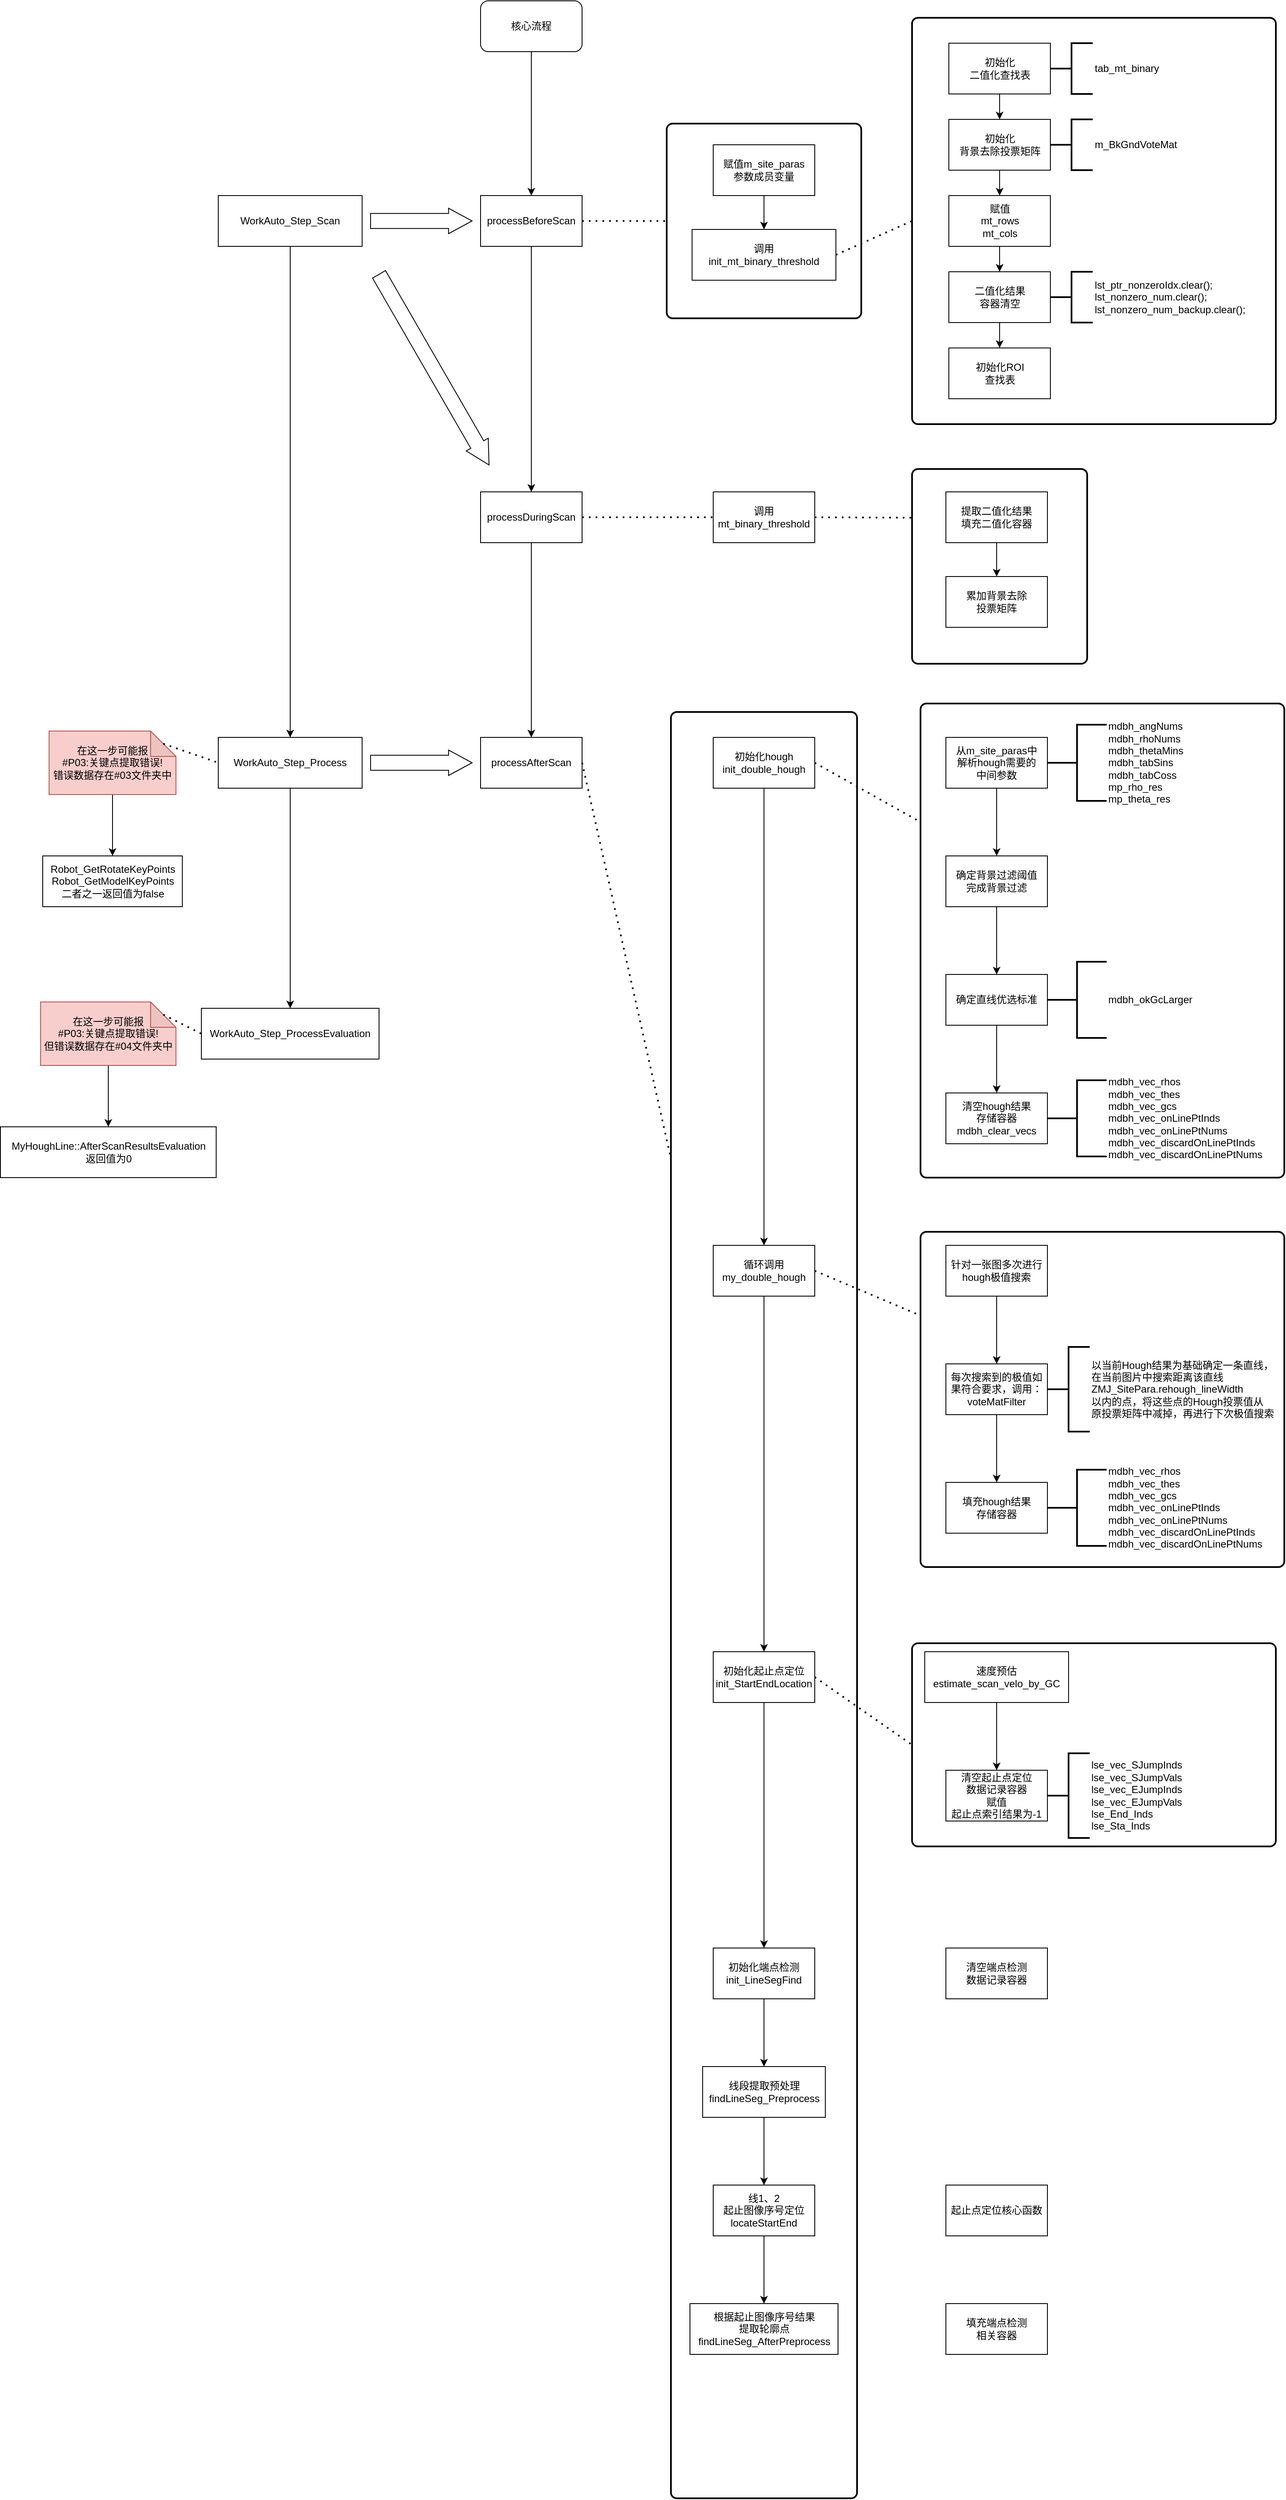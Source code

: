 <mxfile version="14.4.2" type="github">
  <diagram id="x87WVIfukVuzpfLglqjt" name="Page-1">
    <mxGraphModel dx="2841" dy="876" grid="1" gridSize="10" guides="1" tooltips="1" connect="1" arrows="1" fold="1" page="1" pageScale="1" pageWidth="827" pageHeight="1169" math="0" shadow="0">
      <root>
        <mxCell id="0" />
        <mxCell id="1" parent="0" />
        <mxCell id="iU9pxKzeouGR61ay9LNh-82" value="" style="rounded=1;whiteSpace=wrap;html=1;absoluteArcSize=1;arcSize=14;strokeWidth=2;" parent="1" vertex="1">
          <mxGeometry x="335" y="860" width="220" height="2110" as="geometry" />
        </mxCell>
        <mxCell id="iU9pxKzeouGR61ay9LNh-80" value="" style="rounded=1;whiteSpace=wrap;html=1;absoluteArcSize=1;arcSize=14;strokeWidth=2;" parent="1" vertex="1">
          <mxGeometry x="620" y="1960" width="430" height="240" as="geometry" />
        </mxCell>
        <mxCell id="iU9pxKzeouGR61ay9LNh-64" value="" style="rounded=1;whiteSpace=wrap;html=1;absoluteArcSize=1;arcSize=14;strokeWidth=2;" parent="1" vertex="1">
          <mxGeometry x="630" y="1474" width="430" height="396" as="geometry" />
        </mxCell>
        <mxCell id="iU9pxKzeouGR61ay9LNh-56" value="" style="rounded=1;whiteSpace=wrap;html=1;absoluteArcSize=1;arcSize=14;strokeWidth=2;" parent="1" vertex="1">
          <mxGeometry x="630" y="850" width="430" height="560" as="geometry" />
        </mxCell>
        <mxCell id="iU9pxKzeouGR61ay9LNh-30" value="" style="rounded=1;whiteSpace=wrap;html=1;absoluteArcSize=1;arcSize=14;strokeWidth=2;" parent="1" vertex="1">
          <mxGeometry x="620" y="573" width="207" height="230" as="geometry" />
        </mxCell>
        <mxCell id="iU9pxKzeouGR61ay9LNh-27" value="" style="rounded=1;whiteSpace=wrap;html=1;absoluteArcSize=1;arcSize=14;strokeWidth=2;" parent="1" vertex="1">
          <mxGeometry x="620" y="40" width="430" height="480" as="geometry" />
        </mxCell>
        <mxCell id="iU9pxKzeouGR61ay9LNh-25" value="" style="rounded=1;whiteSpace=wrap;html=1;absoluteArcSize=1;arcSize=14;strokeWidth=2;" parent="1" vertex="1">
          <mxGeometry x="330" y="165" width="230" height="230" as="geometry" />
        </mxCell>
        <mxCell id="iU9pxKzeouGR61ay9LNh-3" value="" style="edgeStyle=orthogonalEdgeStyle;rounded=0;orthogonalLoop=1;jettySize=auto;html=1;" parent="1" source="iU9pxKzeouGR61ay9LNh-1" target="iU9pxKzeouGR61ay9LNh-2" edge="1">
          <mxGeometry relative="1" as="geometry" />
        </mxCell>
        <mxCell id="iU9pxKzeouGR61ay9LNh-1" value="核心流程" style="rounded=1;whiteSpace=wrap;html=1;" parent="1" vertex="1">
          <mxGeometry x="110" y="20" width="120" height="60" as="geometry" />
        </mxCell>
        <mxCell id="iU9pxKzeouGR61ay9LNh-17" value="" style="edgeStyle=orthogonalEdgeStyle;rounded=0;orthogonalLoop=1;jettySize=auto;html=1;" parent="1" source="iU9pxKzeouGR61ay9LNh-2" target="iU9pxKzeouGR61ay9LNh-16" edge="1">
          <mxGeometry relative="1" as="geometry" />
        </mxCell>
        <mxCell id="iU9pxKzeouGR61ay9LNh-2" value="processBeforeScan" style="rounded=0;whiteSpace=wrap;html=1;" parent="1" vertex="1">
          <mxGeometry x="110" y="250" width="120" height="60" as="geometry" />
        </mxCell>
        <mxCell id="iU9pxKzeouGR61ay9LNh-6" value="" style="edgeStyle=orthogonalEdgeStyle;rounded=0;orthogonalLoop=1;jettySize=auto;html=1;" parent="1" source="iU9pxKzeouGR61ay9LNh-4" target="iU9pxKzeouGR61ay9LNh-5" edge="1">
          <mxGeometry relative="1" as="geometry" />
        </mxCell>
        <mxCell id="iU9pxKzeouGR61ay9LNh-4" value="赋值m_site_paras&lt;br&gt;参数成员变量" style="rounded=0;whiteSpace=wrap;html=1;" parent="1" vertex="1">
          <mxGeometry x="385" y="190" width="120" height="60" as="geometry" />
        </mxCell>
        <mxCell id="iU9pxKzeouGR61ay9LNh-5" value="调用&lt;br&gt;init_mt_binary_threshold" style="whiteSpace=wrap;html=1;rounded=0;" parent="1" vertex="1">
          <mxGeometry x="360" y="290" width="170" height="60" as="geometry" />
        </mxCell>
        <mxCell id="iU9pxKzeouGR61ay9LNh-9" value="" style="edgeStyle=orthogonalEdgeStyle;rounded=0;orthogonalLoop=1;jettySize=auto;html=1;" parent="1" source="iU9pxKzeouGR61ay9LNh-7" target="iU9pxKzeouGR61ay9LNh-8" edge="1">
          <mxGeometry relative="1" as="geometry" />
        </mxCell>
        <mxCell id="iU9pxKzeouGR61ay9LNh-7" value="初始化&lt;br&gt;二值化查找表" style="rounded=0;whiteSpace=wrap;html=1;" parent="1" vertex="1">
          <mxGeometry x="663.5" y="70" width="120" height="60" as="geometry" />
        </mxCell>
        <mxCell id="iU9pxKzeouGR61ay9LNh-11" value="" style="edgeStyle=orthogonalEdgeStyle;rounded=0;orthogonalLoop=1;jettySize=auto;html=1;" parent="1" source="iU9pxKzeouGR61ay9LNh-8" target="iU9pxKzeouGR61ay9LNh-10" edge="1">
          <mxGeometry relative="1" as="geometry" />
        </mxCell>
        <mxCell id="iU9pxKzeouGR61ay9LNh-8" value="初始化&lt;br&gt;背景去除投票矩阵" style="whiteSpace=wrap;html=1;rounded=0;" parent="1" vertex="1">
          <mxGeometry x="663.5" y="160" width="120" height="60" as="geometry" />
        </mxCell>
        <mxCell id="iU9pxKzeouGR61ay9LNh-13" value="" style="edgeStyle=orthogonalEdgeStyle;rounded=0;orthogonalLoop=1;jettySize=auto;html=1;" parent="1" source="iU9pxKzeouGR61ay9LNh-10" target="iU9pxKzeouGR61ay9LNh-12" edge="1">
          <mxGeometry relative="1" as="geometry" />
        </mxCell>
        <mxCell id="iU9pxKzeouGR61ay9LNh-10" value="赋值&lt;br&gt;mt_rows&lt;br&gt;mt_cols" style="whiteSpace=wrap;html=1;rounded=0;" parent="1" vertex="1">
          <mxGeometry x="663.5" y="250" width="120" height="60" as="geometry" />
        </mxCell>
        <mxCell id="iU9pxKzeouGR61ay9LNh-15" value="" style="edgeStyle=orthogonalEdgeStyle;rounded=0;orthogonalLoop=1;jettySize=auto;html=1;" parent="1" source="iU9pxKzeouGR61ay9LNh-12" target="iU9pxKzeouGR61ay9LNh-14" edge="1">
          <mxGeometry relative="1" as="geometry" />
        </mxCell>
        <mxCell id="iU9pxKzeouGR61ay9LNh-12" value="二值化结果&lt;br&gt;容器清空" style="whiteSpace=wrap;html=1;rounded=0;" parent="1" vertex="1">
          <mxGeometry x="663.5" y="340" width="120" height="60" as="geometry" />
        </mxCell>
        <mxCell id="iU9pxKzeouGR61ay9LNh-14" value="初始化ROI&lt;br&gt;查找表" style="whiteSpace=wrap;html=1;rounded=0;" parent="1" vertex="1">
          <mxGeometry x="663.5" y="430" width="120" height="60" as="geometry" />
        </mxCell>
        <mxCell id="iU9pxKzeouGR61ay9LNh-32" value="" style="edgeStyle=orthogonalEdgeStyle;rounded=0;orthogonalLoop=1;jettySize=auto;html=1;" parent="1" source="iU9pxKzeouGR61ay9LNh-16" target="iU9pxKzeouGR61ay9LNh-31" edge="1">
          <mxGeometry relative="1" as="geometry" />
        </mxCell>
        <mxCell id="iU9pxKzeouGR61ay9LNh-16" value="processDuringScan" style="rounded=0;whiteSpace=wrap;html=1;" parent="1" vertex="1">
          <mxGeometry x="110" y="600" width="120" height="60" as="geometry" />
        </mxCell>
        <mxCell id="iU9pxKzeouGR61ay9LNh-18" value="调用&lt;br&gt;mt_binary_threshold" style="rounded=0;whiteSpace=wrap;html=1;" parent="1" vertex="1">
          <mxGeometry x="385" y="600" width="120" height="60" as="geometry" />
        </mxCell>
        <mxCell id="iU9pxKzeouGR61ay9LNh-21" value="" style="edgeStyle=orthogonalEdgeStyle;rounded=0;orthogonalLoop=1;jettySize=auto;html=1;" parent="1" source="iU9pxKzeouGR61ay9LNh-19" target="iU9pxKzeouGR61ay9LNh-20" edge="1">
          <mxGeometry relative="1" as="geometry" />
        </mxCell>
        <mxCell id="iU9pxKzeouGR61ay9LNh-19" value="提取二值化结果&lt;br&gt;填充二值化容器" style="rounded=0;whiteSpace=wrap;html=1;" parent="1" vertex="1">
          <mxGeometry x="660" y="600" width="120" height="60" as="geometry" />
        </mxCell>
        <mxCell id="iU9pxKzeouGR61ay9LNh-20" value="累加背景去除&lt;br&gt;投票矩阵" style="whiteSpace=wrap;html=1;rounded=0;" parent="1" vertex="1">
          <mxGeometry x="660" y="700" width="120" height="60" as="geometry" />
        </mxCell>
        <mxCell id="iU9pxKzeouGR61ay9LNh-22" value="" style="endArrow=none;dashed=1;html=1;dashPattern=1 3;strokeWidth=2;exitX=1;exitY=0.5;exitDx=0;exitDy=0;entryX=0;entryY=0.5;entryDx=0;entryDy=0;" parent="1" source="iU9pxKzeouGR61ay9LNh-16" target="iU9pxKzeouGR61ay9LNh-18" edge="1">
          <mxGeometry width="50" height="50" relative="1" as="geometry">
            <mxPoint x="280" y="620" as="sourcePoint" />
            <mxPoint x="330" y="570" as="targetPoint" />
          </mxGeometry>
        </mxCell>
        <mxCell id="iU9pxKzeouGR61ay9LNh-23" value="" style="endArrow=none;dashed=1;html=1;dashPattern=1 3;strokeWidth=2;exitX=1;exitY=0.5;exitDx=0;exitDy=0;entryX=0;entryY=0.25;entryDx=0;entryDy=0;" parent="1" source="iU9pxKzeouGR61ay9LNh-18" target="iU9pxKzeouGR61ay9LNh-30" edge="1">
          <mxGeometry width="50" height="50" relative="1" as="geometry">
            <mxPoint x="510" y="584" as="sourcePoint" />
            <mxPoint x="665" y="584" as="targetPoint" />
          </mxGeometry>
        </mxCell>
        <mxCell id="iU9pxKzeouGR61ay9LNh-24" value="" style="endArrow=none;dashed=1;html=1;dashPattern=1 3;strokeWidth=2;exitX=1;exitY=0.5;exitDx=0;exitDy=0;entryX=0;entryY=0.5;entryDx=0;entryDy=0;" parent="1" source="iU9pxKzeouGR61ay9LNh-2" target="iU9pxKzeouGR61ay9LNh-25" edge="1">
          <mxGeometry width="50" height="50" relative="1" as="geometry">
            <mxPoint x="270" y="230" as="sourcePoint" />
            <mxPoint x="320" y="280" as="targetPoint" />
          </mxGeometry>
        </mxCell>
        <mxCell id="iU9pxKzeouGR61ay9LNh-28" value="" style="endArrow=none;dashed=1;html=1;dashPattern=1 3;strokeWidth=2;exitX=1;exitY=0.5;exitDx=0;exitDy=0;entryX=0;entryY=0.5;entryDx=0;entryDy=0;" parent="1" source="iU9pxKzeouGR61ay9LNh-5" target="iU9pxKzeouGR61ay9LNh-27" edge="1">
          <mxGeometry width="50" height="50" relative="1" as="geometry">
            <mxPoint x="240" y="290" as="sourcePoint" />
            <mxPoint x="340" y="290" as="targetPoint" />
          </mxGeometry>
        </mxCell>
        <mxCell id="iU9pxKzeouGR61ay9LNh-31" value="processAfterScan" style="whiteSpace=wrap;html=1;rounded=0;" parent="1" vertex="1">
          <mxGeometry x="110" y="890" width="120" height="60" as="geometry" />
        </mxCell>
        <mxCell id="iU9pxKzeouGR61ay9LNh-35" value="" style="edgeStyle=orthogonalEdgeStyle;rounded=0;orthogonalLoop=1;jettySize=auto;html=1;" parent="1" source="iU9pxKzeouGR61ay9LNh-33" target="iU9pxKzeouGR61ay9LNh-34" edge="1">
          <mxGeometry relative="1" as="geometry" />
        </mxCell>
        <mxCell id="iU9pxKzeouGR61ay9LNh-33" value="循环调用&lt;br&gt;my_double_hough" style="rounded=0;whiteSpace=wrap;html=1;" parent="1" vertex="1">
          <mxGeometry x="385" y="1490" width="120" height="60" as="geometry" />
        </mxCell>
        <mxCell id="iU9pxKzeouGR61ay9LNh-38" value="" style="edgeStyle=orthogonalEdgeStyle;rounded=0;orthogonalLoop=1;jettySize=auto;html=1;" parent="1" source="iU9pxKzeouGR61ay9LNh-34" target="iU9pxKzeouGR61ay9LNh-37" edge="1">
          <mxGeometry relative="1" as="geometry" />
        </mxCell>
        <mxCell id="iU9pxKzeouGR61ay9LNh-34" value="初始化起止点定位&lt;br&gt;init_StartEndLocation" style="whiteSpace=wrap;html=1;rounded=0;" parent="1" vertex="1">
          <mxGeometry x="385" y="1970" width="120" height="60" as="geometry" />
        </mxCell>
        <mxCell id="iU9pxKzeouGR61ay9LNh-45" value="" style="edgeStyle=orthogonalEdgeStyle;rounded=0;orthogonalLoop=1;jettySize=auto;html=1;" parent="1" source="iU9pxKzeouGR61ay9LNh-36" target="iU9pxKzeouGR61ay9LNh-33" edge="1">
          <mxGeometry relative="1" as="geometry" />
        </mxCell>
        <mxCell id="iU9pxKzeouGR61ay9LNh-36" value="初始化hough&lt;br&gt;init_double_hough" style="rounded=0;whiteSpace=wrap;html=1;" parent="1" vertex="1">
          <mxGeometry x="385" y="890" width="120" height="60" as="geometry" />
        </mxCell>
        <mxCell id="iU9pxKzeouGR61ay9LNh-40" value="" style="edgeStyle=orthogonalEdgeStyle;rounded=0;orthogonalLoop=1;jettySize=auto;html=1;" parent="1" source="iU9pxKzeouGR61ay9LNh-37" target="iU9pxKzeouGR61ay9LNh-39" edge="1">
          <mxGeometry relative="1" as="geometry" />
        </mxCell>
        <mxCell id="iU9pxKzeouGR61ay9LNh-37" value="初始化端点检测&lt;br&gt;init_LineSegFind" style="whiteSpace=wrap;html=1;rounded=0;" parent="1" vertex="1">
          <mxGeometry x="385" y="2320" width="120" height="60" as="geometry" />
        </mxCell>
        <mxCell id="iU9pxKzeouGR61ay9LNh-42" value="" style="edgeStyle=orthogonalEdgeStyle;rounded=0;orthogonalLoop=1;jettySize=auto;html=1;" parent="1" source="iU9pxKzeouGR61ay9LNh-39" target="iU9pxKzeouGR61ay9LNh-41" edge="1">
          <mxGeometry relative="1" as="geometry" />
        </mxCell>
        <mxCell id="iU9pxKzeouGR61ay9LNh-39" value="线段提取预处理&lt;br&gt;findLineSeg_Preprocess" style="whiteSpace=wrap;html=1;rounded=0;" parent="1" vertex="1">
          <mxGeometry x="372.5" y="2460" width="145" height="60" as="geometry" />
        </mxCell>
        <mxCell id="iU9pxKzeouGR61ay9LNh-44" value="" style="edgeStyle=orthogonalEdgeStyle;rounded=0;orthogonalLoop=1;jettySize=auto;html=1;" parent="1" source="iU9pxKzeouGR61ay9LNh-41" target="iU9pxKzeouGR61ay9LNh-43" edge="1">
          <mxGeometry relative="1" as="geometry" />
        </mxCell>
        <mxCell id="iU9pxKzeouGR61ay9LNh-41" value="线1、2&lt;br&gt;起止图像序号定位&lt;br&gt;locateStartEnd" style="whiteSpace=wrap;html=1;rounded=0;" parent="1" vertex="1">
          <mxGeometry x="385" y="2600" width="120" height="60" as="geometry" />
        </mxCell>
        <mxCell id="iU9pxKzeouGR61ay9LNh-43" value="根据起止图像序号结果&lt;br&gt;提取轮廓点&lt;br&gt;findLineSeg_AfterPreprocess" style="whiteSpace=wrap;html=1;rounded=0;" parent="1" vertex="1">
          <mxGeometry x="357.5" y="2740" width="175" height="60" as="geometry" />
        </mxCell>
        <mxCell id="iU9pxKzeouGR61ay9LNh-48" value="" style="edgeStyle=orthogonalEdgeStyle;rounded=0;orthogonalLoop=1;jettySize=auto;html=1;" parent="1" source="iU9pxKzeouGR61ay9LNh-46" target="iU9pxKzeouGR61ay9LNh-47" edge="1">
          <mxGeometry relative="1" as="geometry" />
        </mxCell>
        <mxCell id="iU9pxKzeouGR61ay9LNh-46" value="从m_site_paras中&lt;br&gt;解析hough需要的&lt;br&gt;中间参数" style="rounded=0;whiteSpace=wrap;html=1;" parent="1" vertex="1">
          <mxGeometry x="660" y="890" width="120" height="60" as="geometry" />
        </mxCell>
        <mxCell id="iU9pxKzeouGR61ay9LNh-50" value="" style="edgeStyle=orthogonalEdgeStyle;rounded=0;orthogonalLoop=1;jettySize=auto;html=1;" parent="1" source="iU9pxKzeouGR61ay9LNh-47" target="iU9pxKzeouGR61ay9LNh-49" edge="1">
          <mxGeometry relative="1" as="geometry" />
        </mxCell>
        <mxCell id="iU9pxKzeouGR61ay9LNh-47" value="确定背景过滤阈值&lt;br&gt;完成背景过滤" style="whiteSpace=wrap;html=1;rounded=0;" parent="1" vertex="1">
          <mxGeometry x="660" y="1030" width="120" height="60" as="geometry" />
        </mxCell>
        <mxCell id="iU9pxKzeouGR61ay9LNh-52" value="" style="edgeStyle=orthogonalEdgeStyle;rounded=0;orthogonalLoop=1;jettySize=auto;html=1;" parent="1" source="iU9pxKzeouGR61ay9LNh-49" target="iU9pxKzeouGR61ay9LNh-51" edge="1">
          <mxGeometry relative="1" as="geometry" />
        </mxCell>
        <mxCell id="iU9pxKzeouGR61ay9LNh-49" value="确定直线优选标准" style="whiteSpace=wrap;html=1;rounded=0;" parent="1" vertex="1">
          <mxGeometry x="660" y="1170" width="120" height="60" as="geometry" />
        </mxCell>
        <mxCell id="iU9pxKzeouGR61ay9LNh-51" value="清空hough结果&lt;br&gt;存储容器&lt;br&gt;mdbh_clear_vecs" style="whiteSpace=wrap;html=1;rounded=0;" parent="1" vertex="1">
          <mxGeometry x="660" y="1310" width="120" height="60" as="geometry" />
        </mxCell>
        <mxCell id="iU9pxKzeouGR61ay9LNh-53" value="mdbh_angNums&lt;br&gt;mdbh_rhoNums&lt;br&gt;mdbh_thetaMins&lt;br&gt;mdbh_tabSins&lt;br&gt;mdbh_tabCoss&lt;br&gt;mp_rho_res&lt;br&gt;mp_theta_res" style="strokeWidth=2;html=1;shape=mxgraph.flowchart.annotation_2;align=left;labelPosition=right;pointerEvents=1;" parent="1" vertex="1">
          <mxGeometry x="780" y="875" width="70" height="90" as="geometry" />
        </mxCell>
        <mxCell id="iU9pxKzeouGR61ay9LNh-54" value="mdbh_okGcLarger" style="strokeWidth=2;html=1;shape=mxgraph.flowchart.annotation_2;align=left;labelPosition=right;pointerEvents=1;" parent="1" vertex="1">
          <mxGeometry x="780" y="1155" width="70" height="90" as="geometry" />
        </mxCell>
        <mxCell id="iU9pxKzeouGR61ay9LNh-55" value="mdbh_vec_rhos&lt;br&gt;mdbh_vec_thes&lt;br&gt;mdbh_vec_gcs&lt;br&gt;mdbh_vec_onLinePtInds&lt;br&gt;mdbh_vec_onLinePtNums&lt;br&gt;mdbh_vec_discardOnLinePtInds&lt;br&gt;mdbh_vec_discardOnLinePtNums" style="strokeWidth=2;html=1;shape=mxgraph.flowchart.annotation_2;align=left;labelPosition=right;pointerEvents=1;" parent="1" vertex="1">
          <mxGeometry x="780" y="1295" width="70" height="90" as="geometry" />
        </mxCell>
        <mxCell id="iU9pxKzeouGR61ay9LNh-57" value="" style="endArrow=none;dashed=1;html=1;dashPattern=1 3;strokeWidth=2;exitX=1;exitY=0.5;exitDx=0;exitDy=0;entryX=0;entryY=0.25;entryDx=0;entryDy=0;" parent="1" source="iU9pxKzeouGR61ay9LNh-36" target="iU9pxKzeouGR61ay9LNh-56" edge="1">
          <mxGeometry width="50" height="50" relative="1" as="geometry">
            <mxPoint x="560" y="1000" as="sourcePoint" />
            <mxPoint x="610" y="950" as="targetPoint" />
          </mxGeometry>
        </mxCell>
        <mxCell id="iU9pxKzeouGR61ay9LNh-59" value="填充hough结果&lt;br&gt;存储容器" style="rounded=0;whiteSpace=wrap;html=1;" parent="1" vertex="1">
          <mxGeometry x="660" y="1770" width="120" height="60" as="geometry" />
        </mxCell>
        <mxCell id="iU9pxKzeouGR61ay9LNh-62" value="" style="edgeStyle=orthogonalEdgeStyle;rounded=0;orthogonalLoop=1;jettySize=auto;html=1;" parent="1" source="iU9pxKzeouGR61ay9LNh-60" target="iU9pxKzeouGR61ay9LNh-61" edge="1">
          <mxGeometry relative="1" as="geometry" />
        </mxCell>
        <mxCell id="iU9pxKzeouGR61ay9LNh-60" value="针对一张图多次进行&lt;br&gt;hough极值搜索" style="rounded=0;whiteSpace=wrap;html=1;" parent="1" vertex="1">
          <mxGeometry x="660" y="1490" width="120" height="60" as="geometry" />
        </mxCell>
        <mxCell id="iU9pxKzeouGR61ay9LNh-63" value="" style="edgeStyle=orthogonalEdgeStyle;rounded=0;orthogonalLoop=1;jettySize=auto;html=1;" parent="1" source="iU9pxKzeouGR61ay9LNh-61" target="iU9pxKzeouGR61ay9LNh-59" edge="1">
          <mxGeometry relative="1" as="geometry" />
        </mxCell>
        <mxCell id="iU9pxKzeouGR61ay9LNh-61" value="每次搜索到的极值如果符合要求，调用：&lt;br&gt;voteMatFilter" style="whiteSpace=wrap;html=1;rounded=0;" parent="1" vertex="1">
          <mxGeometry x="660" y="1630" width="120" height="60" as="geometry" />
        </mxCell>
        <mxCell id="iU9pxKzeouGR61ay9LNh-65" value="mdbh_vec_rhos&lt;br&gt;mdbh_vec_thes&lt;br&gt;mdbh_vec_gcs&lt;br&gt;mdbh_vec_onLinePtInds&lt;br&gt;mdbh_vec_onLinePtNums&lt;br&gt;mdbh_vec_discardOnLinePtInds&lt;br&gt;mdbh_vec_discardOnLinePtNums" style="strokeWidth=2;html=1;shape=mxgraph.flowchart.annotation_2;align=left;labelPosition=right;pointerEvents=1;" parent="1" vertex="1">
          <mxGeometry x="780" y="1755" width="70" height="90" as="geometry" />
        </mxCell>
        <mxCell id="iU9pxKzeouGR61ay9LNh-66" value="" style="endArrow=none;dashed=1;html=1;dashPattern=1 3;strokeWidth=2;exitX=1;exitY=0.5;exitDx=0;exitDy=0;entryX=0;entryY=0.25;entryDx=0;entryDy=0;" parent="1" source="iU9pxKzeouGR61ay9LNh-33" target="iU9pxKzeouGR61ay9LNh-64" edge="1">
          <mxGeometry width="50" height="50" relative="1" as="geometry">
            <mxPoint x="495" y="1340" as="sourcePoint" />
            <mxPoint x="620" y="1410" as="targetPoint" />
          </mxGeometry>
        </mxCell>
        <mxCell id="iU9pxKzeouGR61ay9LNh-67" value="以当前Hough结果为基础确定一条直线，&lt;br&gt;在当前图片中搜索距离该直线&lt;br&gt;ZMJ_SitePara.rehough_lineWidth&lt;br&gt;以内的点，将这些点的Hough投票值从&lt;br&gt;原投票矩阵中减掉，再进行下次极值搜索" style="strokeWidth=2;html=1;shape=mxgraph.flowchart.annotation_2;align=left;labelPosition=right;pointerEvents=1;" parent="1" vertex="1">
          <mxGeometry x="780" y="1610" width="50" height="100" as="geometry" />
        </mxCell>
        <mxCell id="iU9pxKzeouGR61ay9LNh-77" value="" style="edgeStyle=orthogonalEdgeStyle;rounded=0;orthogonalLoop=1;jettySize=auto;html=1;" parent="1" source="iU9pxKzeouGR61ay9LNh-68" target="iU9pxKzeouGR61ay9LNh-69" edge="1">
          <mxGeometry relative="1" as="geometry" />
        </mxCell>
        <mxCell id="iU9pxKzeouGR61ay9LNh-68" value="速度预估&lt;br&gt;estimate_scan_velo_by_GC" style="rounded=0;whiteSpace=wrap;html=1;" parent="1" vertex="1">
          <mxGeometry x="635" y="1970" width="170" height="60" as="geometry" />
        </mxCell>
        <mxCell id="iU9pxKzeouGR61ay9LNh-69" value="清空起止点定位&lt;br&gt;数据记录容器&lt;br&gt;赋值&lt;br&gt;起止点索引结果为-1" style="rounded=0;whiteSpace=wrap;html=1;" parent="1" vertex="1">
          <mxGeometry x="660" y="2110" width="120" height="60" as="geometry" />
        </mxCell>
        <mxCell id="iU9pxKzeouGR61ay9LNh-75" value="清空端点检测&lt;br&gt;数据记录容器" style="rounded=0;whiteSpace=wrap;html=1;" parent="1" vertex="1">
          <mxGeometry x="660" y="2320" width="120" height="60" as="geometry" />
        </mxCell>
        <mxCell id="iU9pxKzeouGR61ay9LNh-76" value="lse_vec_SJumpInds&lt;br&gt;lse_vec_SJumpVals&lt;br&gt;lse_vec_EJumpInds&lt;br&gt;lse_vec_EJumpVals&lt;br&gt;lse_End_Inds&lt;br&gt;lse_Sta_Inds" style="strokeWidth=2;html=1;shape=mxgraph.flowchart.annotation_2;align=left;labelPosition=right;pointerEvents=1;" parent="1" vertex="1">
          <mxGeometry x="780" y="2090" width="50" height="100" as="geometry" />
        </mxCell>
        <mxCell id="iU9pxKzeouGR61ay9LNh-78" value="起止点定位核心函数" style="rounded=0;whiteSpace=wrap;html=1;" parent="1" vertex="1">
          <mxGeometry x="660" y="2600" width="120" height="60" as="geometry" />
        </mxCell>
        <mxCell id="iU9pxKzeouGR61ay9LNh-79" value="填充端点检测&lt;br&gt;相关容器" style="rounded=0;whiteSpace=wrap;html=1;" parent="1" vertex="1">
          <mxGeometry x="660" y="2740" width="120" height="60" as="geometry" />
        </mxCell>
        <mxCell id="iU9pxKzeouGR61ay9LNh-81" value="" style="endArrow=none;dashed=1;html=1;dashPattern=1 3;strokeWidth=2;exitX=1;exitY=0.5;exitDx=0;exitDy=0;entryX=0;entryY=0.5;entryDx=0;entryDy=0;" parent="1" source="iU9pxKzeouGR61ay9LNh-34" target="iU9pxKzeouGR61ay9LNh-80" edge="1">
          <mxGeometry width="50" height="50" relative="1" as="geometry">
            <mxPoint x="517.5" y="1940" as="sourcePoint" />
            <mxPoint x="642.5" y="1993" as="targetPoint" />
          </mxGeometry>
        </mxCell>
        <mxCell id="iU9pxKzeouGR61ay9LNh-83" value="" style="endArrow=none;dashed=1;html=1;dashPattern=1 3;strokeWidth=2;exitX=1;exitY=0.5;exitDx=0;exitDy=0;entryX=0;entryY=0.25;entryDx=0;entryDy=0;" parent="1" source="iU9pxKzeouGR61ay9LNh-31" target="iU9pxKzeouGR61ay9LNh-82" edge="1">
          <mxGeometry width="50" height="50" relative="1" as="geometry">
            <mxPoint x="230" y="1120" as="sourcePoint" />
            <mxPoint x="280" y="1070" as="targetPoint" />
          </mxGeometry>
        </mxCell>
        <mxCell id="LpG7dAsRTNxVMkJyH6y_-6" style="edgeStyle=orthogonalEdgeStyle;rounded=0;orthogonalLoop=1;jettySize=auto;html=1;exitX=0.5;exitY=1;exitDx=0;exitDy=0;entryX=0.5;entryY=0;entryDx=0;entryDy=0;" edge="1" parent="1" source="iU9pxKzeouGR61ay9LNh-84" target="iU9pxKzeouGR61ay9LNh-88">
          <mxGeometry relative="1" as="geometry" />
        </mxCell>
        <mxCell id="iU9pxKzeouGR61ay9LNh-84" value="WorkAuto_Step_Scan" style="rounded=0;whiteSpace=wrap;html=1;" parent="1" vertex="1">
          <mxGeometry x="-200" y="250" width="170" height="60" as="geometry" />
        </mxCell>
        <mxCell id="iU9pxKzeouGR61ay9LNh-85" value="" style="html=1;shadow=0;dashed=0;align=center;verticalAlign=middle;shape=mxgraph.arrows2.arrow;dy=0.41;dx=27.8;notch=0;" parent="1" vertex="1">
          <mxGeometry x="-20" y="265" width="120" height="30" as="geometry" />
        </mxCell>
        <mxCell id="iU9pxKzeouGR61ay9LNh-87" value="" style="html=1;shadow=0;dashed=0;align=center;verticalAlign=middle;shape=mxgraph.arrows2.arrow;dy=0.41;dx=27.8;notch=0;rotation=60;" parent="1" vertex="1">
          <mxGeometry x="-75" y="440.62" width="260" height="30" as="geometry" />
        </mxCell>
        <mxCell id="LpG7dAsRTNxVMkJyH6y_-8" style="edgeStyle=orthogonalEdgeStyle;rounded=0;orthogonalLoop=1;jettySize=auto;html=1;exitX=0.5;exitY=1;exitDx=0;exitDy=0;" edge="1" parent="1" source="iU9pxKzeouGR61ay9LNh-88" target="LpG7dAsRTNxVMkJyH6y_-7">
          <mxGeometry relative="1" as="geometry" />
        </mxCell>
        <mxCell id="iU9pxKzeouGR61ay9LNh-88" value="WorkAuto_Step_Process" style="rounded=0;whiteSpace=wrap;html=1;" parent="1" vertex="1">
          <mxGeometry x="-200" y="890" width="170" height="60" as="geometry" />
        </mxCell>
        <mxCell id="iU9pxKzeouGR61ay9LNh-89" value="" style="html=1;shadow=0;dashed=0;align=center;verticalAlign=middle;shape=mxgraph.arrows2.arrow;dy=0.41;dx=27.8;notch=0;" parent="1" vertex="1">
          <mxGeometry x="-20" y="905" width="120" height="30" as="geometry" />
        </mxCell>
        <mxCell id="iU9pxKzeouGR61ay9LNh-90" value="tab_mt_binary" style="strokeWidth=2;html=1;shape=mxgraph.flowchart.annotation_2;align=left;labelPosition=right;pointerEvents=1;" parent="1" vertex="1">
          <mxGeometry x="783.5" y="70" width="50" height="60" as="geometry" />
        </mxCell>
        <mxCell id="iU9pxKzeouGR61ay9LNh-91" value="m_BkGndVoteMat" style="strokeWidth=2;html=1;shape=mxgraph.flowchart.annotation_2;align=left;labelPosition=right;pointerEvents=1;" parent="1" vertex="1">
          <mxGeometry x="783.5" y="160" width="50" height="60" as="geometry" />
        </mxCell>
        <mxCell id="iU9pxKzeouGR61ay9LNh-92" value="&lt;div&gt;lst_ptr_nonzeroIdx.clear();&lt;/div&gt;&lt;div&gt;&lt;span&gt; &lt;/span&gt;lst_nonzero_num.clear();&lt;/div&gt;&lt;div&gt;&lt;span&gt; &lt;/span&gt;lst_nonzero_num_backup.clear();&lt;/div&gt;" style="strokeWidth=2;html=1;shape=mxgraph.flowchart.annotation_2;align=left;labelPosition=right;pointerEvents=1;" parent="1" vertex="1">
          <mxGeometry x="783.5" y="340" width="50" height="60" as="geometry" />
        </mxCell>
        <mxCell id="LpG7dAsRTNxVMkJyH6y_-5" value="" style="edgeStyle=orthogonalEdgeStyle;rounded=0;orthogonalLoop=1;jettySize=auto;html=1;" edge="1" parent="1" source="LpG7dAsRTNxVMkJyH6y_-1" target="LpG7dAsRTNxVMkJyH6y_-4">
          <mxGeometry relative="1" as="geometry" />
        </mxCell>
        <mxCell id="LpG7dAsRTNxVMkJyH6y_-1" value="在这一步可能报&lt;br&gt;#P03:关键点提取错误!&lt;br&gt;错误数据存在#03文件夹中" style="shape=note;whiteSpace=wrap;html=1;backgroundOutline=1;darkOpacity=0.05;fillColor=#f8cecc;strokeColor=#b85450;" vertex="1" parent="1">
          <mxGeometry x="-400" y="882.5" width="150" height="75" as="geometry" />
        </mxCell>
        <mxCell id="LpG7dAsRTNxVMkJyH6y_-3" value="" style="endArrow=none;dashed=1;html=1;dashPattern=1 3;strokeWidth=2;exitX=0;exitY=0;exitDx=135;exitDy=15;exitPerimeter=0;entryX=0;entryY=0.5;entryDx=0;entryDy=0;" edge="1" parent="1" source="LpG7dAsRTNxVMkJyH6y_-1" target="iU9pxKzeouGR61ay9LNh-88">
          <mxGeometry width="50" height="50" relative="1" as="geometry">
            <mxPoint x="-260" y="1060" as="sourcePoint" />
            <mxPoint x="-210" y="1010" as="targetPoint" />
          </mxGeometry>
        </mxCell>
        <mxCell id="LpG7dAsRTNxVMkJyH6y_-4" value="Robot_GetRotateKeyPoints&lt;br&gt;Robot_GetModelKeyPoints&lt;br&gt;二者之一返回值为false" style="whiteSpace=wrap;html=1;" vertex="1" parent="1">
          <mxGeometry x="-407.5" y="1030" width="165" height="60" as="geometry" />
        </mxCell>
        <mxCell id="LpG7dAsRTNxVMkJyH6y_-7" value="WorkAuto_Step_ProcessEvaluation" style="rounded=0;whiteSpace=wrap;html=1;" vertex="1" parent="1">
          <mxGeometry x="-220" y="1210" width="210" height="60" as="geometry" />
        </mxCell>
        <mxCell id="LpG7dAsRTNxVMkJyH6y_-12" style="edgeStyle=orthogonalEdgeStyle;rounded=0;orthogonalLoop=1;jettySize=auto;html=1;exitX=0.5;exitY=1;exitDx=0;exitDy=0;exitPerimeter=0;entryX=0.5;entryY=0;entryDx=0;entryDy=0;" edge="1" parent="1" source="LpG7dAsRTNxVMkJyH6y_-9" target="LpG7dAsRTNxVMkJyH6y_-11">
          <mxGeometry relative="1" as="geometry" />
        </mxCell>
        <mxCell id="LpG7dAsRTNxVMkJyH6y_-9" value="在这一步可能报&lt;br&gt;#P03:关键点提取错误!&lt;br&gt;但错误数据存在#04文件夹中" style="shape=note;whiteSpace=wrap;html=1;backgroundOutline=1;darkOpacity=0.05;fillColor=#f8cecc;strokeColor=#b85450;" vertex="1" parent="1">
          <mxGeometry x="-410" y="1202.5" width="160" height="75" as="geometry" />
        </mxCell>
        <mxCell id="LpG7dAsRTNxVMkJyH6y_-10" value="" style="endArrow=none;dashed=1;html=1;dashPattern=1 3;strokeWidth=2;exitX=0;exitY=0;exitDx=145;exitDy=15;exitPerimeter=0;entryX=0;entryY=0.5;entryDx=0;entryDy=0;" edge="1" parent="1" source="LpG7dAsRTNxVMkJyH6y_-9" target="LpG7dAsRTNxVMkJyH6y_-7">
          <mxGeometry width="50" height="50" relative="1" as="geometry">
            <mxPoint x="-240" y="1370" as="sourcePoint" />
            <mxPoint x="-190" y="1320" as="targetPoint" />
          </mxGeometry>
        </mxCell>
        <mxCell id="LpG7dAsRTNxVMkJyH6y_-11" value="MyHoughLine::AfterScanResultsEvaluation&lt;br&gt;返回值为0" style="rounded=0;whiteSpace=wrap;html=1;" vertex="1" parent="1">
          <mxGeometry x="-457.5" y="1350" width="255" height="60" as="geometry" />
        </mxCell>
      </root>
    </mxGraphModel>
  </diagram>
</mxfile>
